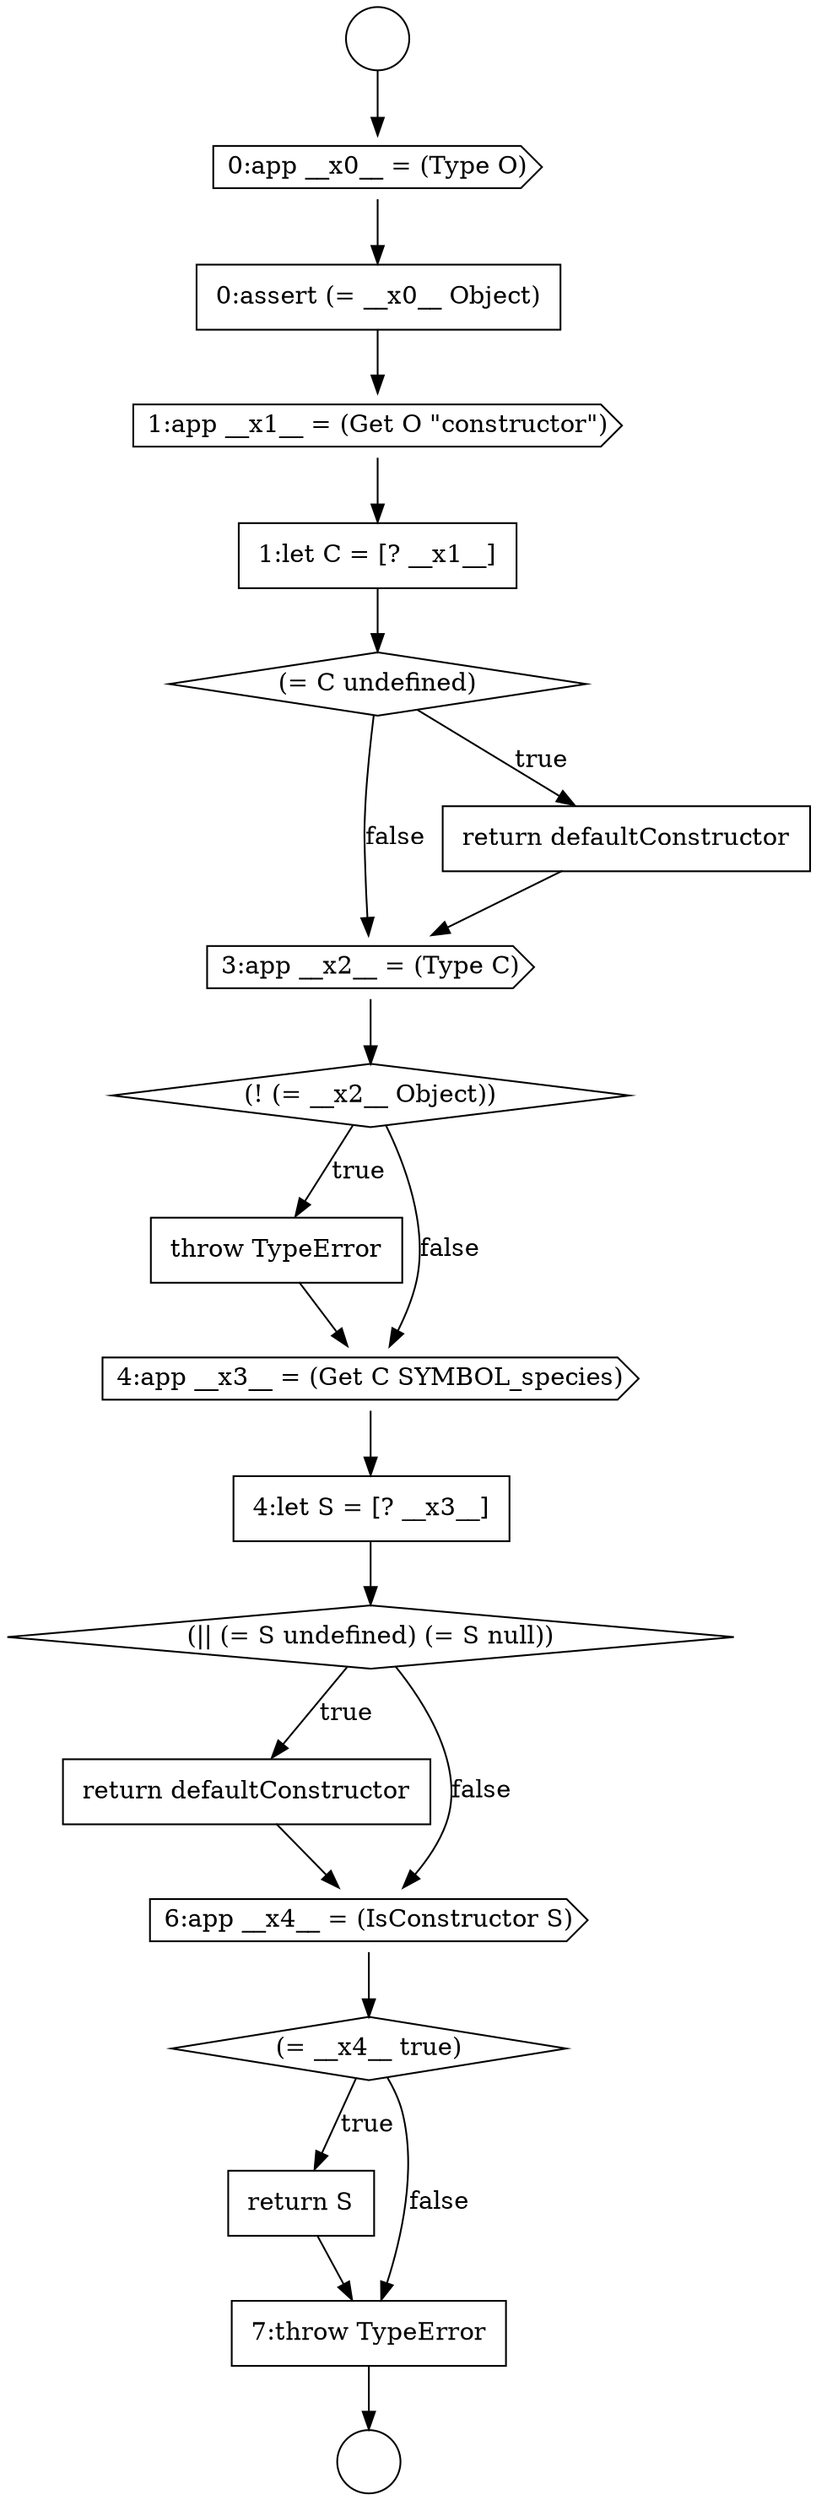 digraph {
  node941 [shape=cds, label=<<font color="black">0:app __x0__ = (Type O)</font>> color="black" fillcolor="white" style=filled]
  node945 [shape=diamond, label=<<font color="black">(= C undefined)</font>> color="black" fillcolor="white" style=filled]
  node949 [shape=none, margin=0, label=<<font color="black">
    <table border="0" cellborder="1" cellspacing="0" cellpadding="10">
      <tr><td align="left">throw TypeError</td></tr>
    </table>
  </font>> color="black" fillcolor="white" style=filled]
  node956 [shape=none, margin=0, label=<<font color="black">
    <table border="0" cellborder="1" cellspacing="0" cellpadding="10">
      <tr><td align="left">return S</td></tr>
    </table>
  </font>> color="black" fillcolor="white" style=filled]
  node942 [shape=none, margin=0, label=<<font color="black">
    <table border="0" cellborder="1" cellspacing="0" cellpadding="10">
      <tr><td align="left">0:assert (= __x0__ Object)</td></tr>
    </table>
  </font>> color="black" fillcolor="white" style=filled]
  node948 [shape=diamond, label=<<font color="black">(! (= __x2__ Object))</font>> color="black" fillcolor="white" style=filled]
  node953 [shape=none, margin=0, label=<<font color="black">
    <table border="0" cellborder="1" cellspacing="0" cellpadding="10">
      <tr><td align="left">return defaultConstructor</td></tr>
    </table>
  </font>> color="black" fillcolor="white" style=filled]
  node947 [shape=cds, label=<<font color="black">3:app __x2__ = (Type C)</font>> color="black" fillcolor="white" style=filled]
  node943 [shape=cds, label=<<font color="black">1:app __x1__ = (Get O &quot;constructor&quot;)</font>> color="black" fillcolor="white" style=filled]
  node954 [shape=cds, label=<<font color="black">6:app __x4__ = (IsConstructor S)</font>> color="black" fillcolor="white" style=filled]
  node951 [shape=none, margin=0, label=<<font color="black">
    <table border="0" cellborder="1" cellspacing="0" cellpadding="10">
      <tr><td align="left">4:let S = [? __x3__]</td></tr>
    </table>
  </font>> color="black" fillcolor="white" style=filled]
  node946 [shape=none, margin=0, label=<<font color="black">
    <table border="0" cellborder="1" cellspacing="0" cellpadding="10">
      <tr><td align="left">return defaultConstructor</td></tr>
    </table>
  </font>> color="black" fillcolor="white" style=filled]
  node950 [shape=cds, label=<<font color="black">4:app __x3__ = (Get C SYMBOL_species)</font>> color="black" fillcolor="white" style=filled]
  node955 [shape=diamond, label=<<font color="black">(= __x4__ true)</font>> color="black" fillcolor="white" style=filled]
  node940 [shape=circle label=" " color="black" fillcolor="white" style=filled]
  node957 [shape=none, margin=0, label=<<font color="black">
    <table border="0" cellborder="1" cellspacing="0" cellpadding="10">
      <tr><td align="left">7:throw TypeError</td></tr>
    </table>
  </font>> color="black" fillcolor="white" style=filled]
  node952 [shape=diamond, label=<<font color="black">(|| (= S undefined) (= S null))</font>> color="black" fillcolor="white" style=filled]
  node944 [shape=none, margin=0, label=<<font color="black">
    <table border="0" cellborder="1" cellspacing="0" cellpadding="10">
      <tr><td align="left">1:let C = [? __x1__]</td></tr>
    </table>
  </font>> color="black" fillcolor="white" style=filled]
  node939 [shape=circle label=" " color="black" fillcolor="white" style=filled]
  node955 -> node956 [label=<<font color="black">true</font>> color="black"]
  node955 -> node957 [label=<<font color="black">false</font>> color="black"]
  node944 -> node945 [ color="black"]
  node950 -> node951 [ color="black"]
  node957 -> node940 [ color="black"]
  node954 -> node955 [ color="black"]
  node941 -> node942 [ color="black"]
  node956 -> node957 [ color="black"]
  node947 -> node948 [ color="black"]
  node953 -> node954 [ color="black"]
  node943 -> node944 [ color="black"]
  node949 -> node950 [ color="black"]
  node945 -> node946 [label=<<font color="black">true</font>> color="black"]
  node945 -> node947 [label=<<font color="black">false</font>> color="black"]
  node952 -> node953 [label=<<font color="black">true</font>> color="black"]
  node952 -> node954 [label=<<font color="black">false</font>> color="black"]
  node946 -> node947 [ color="black"]
  node939 -> node941 [ color="black"]
  node951 -> node952 [ color="black"]
  node948 -> node949 [label=<<font color="black">true</font>> color="black"]
  node948 -> node950 [label=<<font color="black">false</font>> color="black"]
  node942 -> node943 [ color="black"]
}
